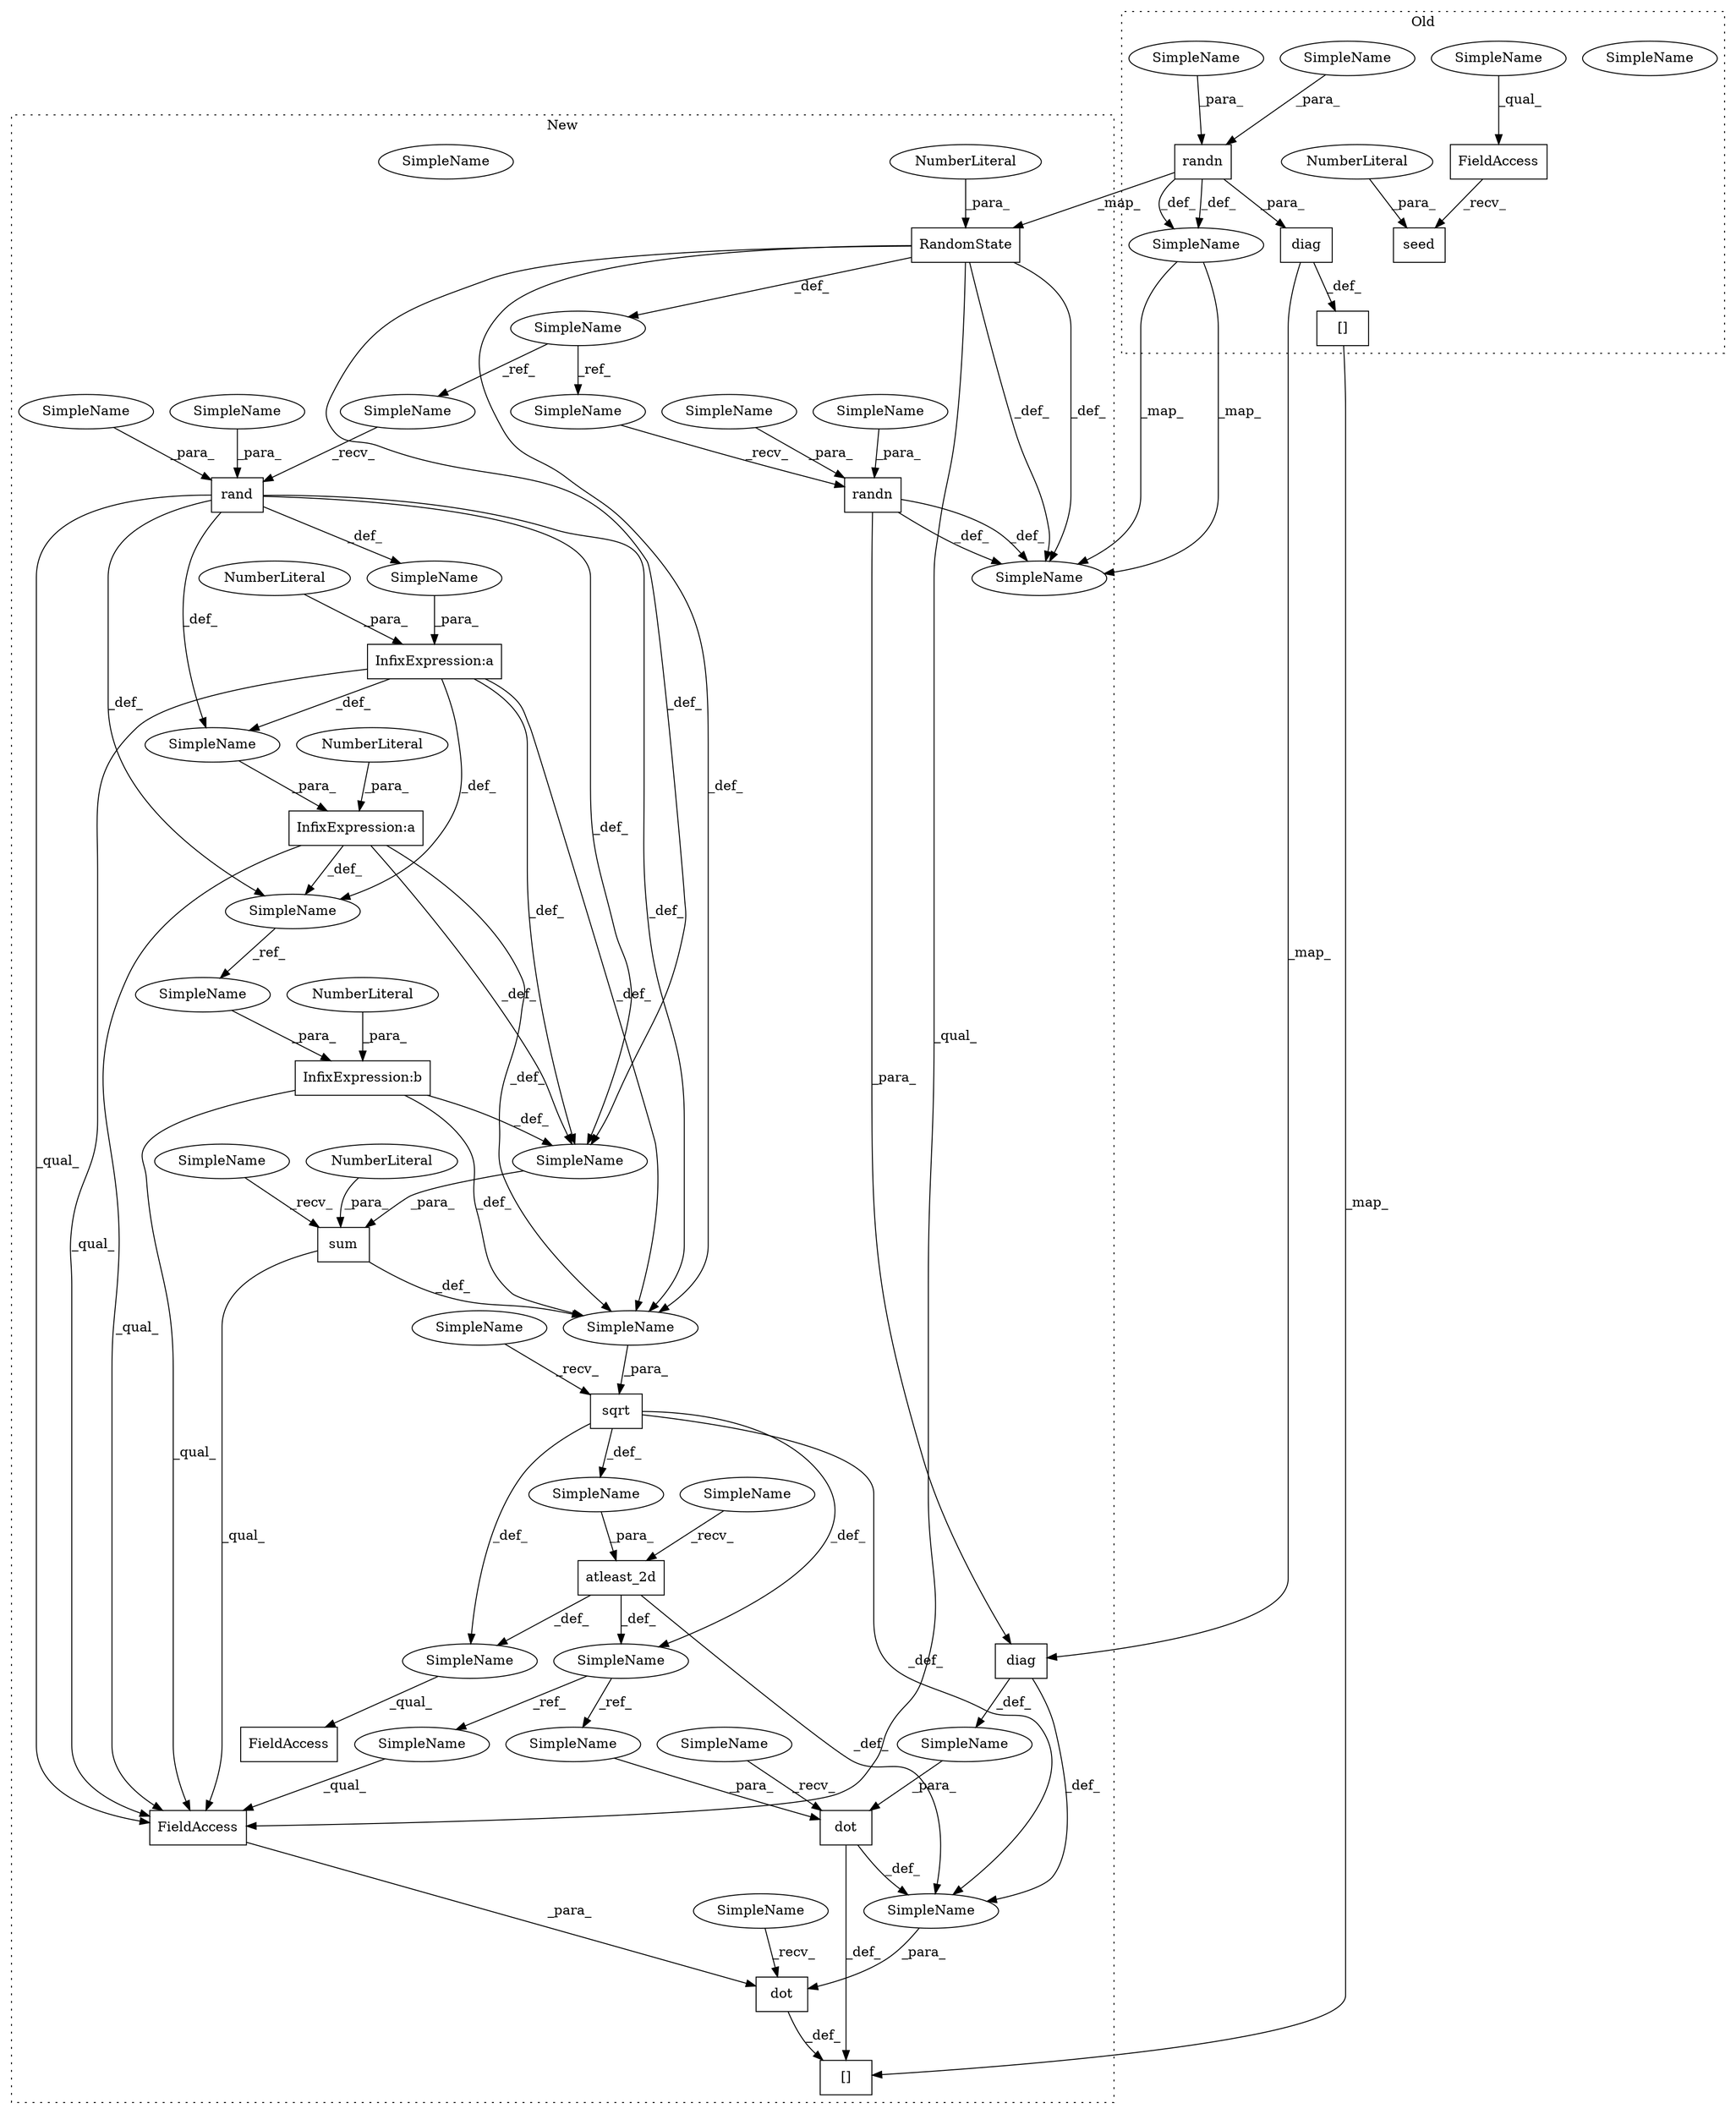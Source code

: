 digraph G {
subgraph cluster0 {
1 [label="diag" a="32" s="455,468" l="5,1" shape="box"];
5 [label="[]" a="2" s="438,447" l="8,1" shape="box"];
9 [label="randn" a="32" s="273,284" l="6,1" shape="box"];
31 [label="SimpleName" a="42" s="240" l="5" shape="ellipse"];
34 [label="SimpleName" a="42" s="240" l="5" shape="ellipse"];
39 [label="FieldAccess" a="22" s="211" l="12" shape="box"];
40 [label="seed" a="32" s="224,233" l="5,1" shape="box"];
41 [label="NumberLiteral" a="34" s="229" l="4" shape="ellipse"];
50 [label="SimpleName" a="42" s="279" l="2" shape="ellipse"];
54 [label="SimpleName" a="42" s="211" l="5" shape="ellipse"];
55 [label="SimpleName" a="42" s="282" l="2" shape="ellipse"];
label = "Old";
style="dotted";
}
subgraph cluster1 {
2 [label="diag" a="32" s="593,606" l="5,1" shape="box"];
3 [label="dot" a="32" s="571,612" l="4,1" shape="box"];
4 [label="atleast_2d" a="32" s="359,400" l="11,1" shape="box"];
6 [label="[]" a="2" s="554,563" l="8,1" shape="box"];
7 [label="SimpleName" a="42" s="" l="" shape="ellipse"];
8 [label="dot" a="32" s="581,607" l="4,1" shape="box"];
10 [label="RandomState" a="32" s="250,266" l="12,1" shape="box"];
11 [label="InfixExpression:a" a="27" s="321" l="3" shape="box"];
12 [label="InfixExpression:a" a="27" s="339" l="3" shape="box"];
13 [label="InfixExpression:b" a="27" s="392" l="3" shape="box"];
14 [label="NumberLiteral" a="34" s="342" l="1" shape="ellipse"];
15 [label="NumberLiteral" a="34" s="262" l="4" shape="ellipse"];
16 [label="NumberLiteral" a="34" s="320" l="1" shape="ellipse"];
17 [label="NumberLiteral" a="34" s="395" l="1" shape="ellipse"];
18 [label="SimpleName" a="42" s="234" l="2" shape="ellipse"];
19 [label="randn" a="32" s="296,307" l="6,1" shape="box"];
20 [label="SimpleName" a="42" s="" l="" shape="ellipse"];
21 [label="SimpleName" a="42" s="" l="" shape="ellipse"];
22 [label="SimpleName" a="42" s="" l="" shape="ellipse"];
23 [label="SimpleName" a="42" s="350" l="1" shape="ellipse"];
24 [label="SimpleName" a="42" s="" l="" shape="ellipse"];
25 [label="SimpleName" a="42" s="316" l="1" shape="ellipse"];
26 [label="sum" a="32" s="387,398" l="4,1" shape="box"];
27 [label="NumberLiteral" a="34" s="397" l="1" shape="ellipse"];
28 [label="rand" a="32" s="327,337" l="5,1" shape="box"];
29 [label="SimpleName" a="42" s="" l="" shape="ellipse"];
30 [label="FieldAccess" a="22" s="353" l="50" shape="box"];
32 [label="SimpleName" a="42" s="273" l="5" shape="ellipse"];
33 [label="SimpleName" a="42" s="273" l="5" shape="ellipse"];
35 [label="sqrt" a="32" s="376,399" l="5,1" shape="box"];
36 [label="FieldAccess" a="22" s="609" l="3" shape="box"];
37 [label="SimpleName" a="42" s="" l="" shape="ellipse"];
38 [label="SimpleName" a="42" s="" l="" shape="ellipse"];
42 [label="SimpleName" a="42" s="293" l="2" shape="ellipse"];
43 [label="SimpleName" a="42" s="324" l="2" shape="ellipse"];
44 [label="SimpleName" a="42" s="302" l="2" shape="ellipse"];
45 [label="SimpleName" a="42" s="565" l="5" shape="ellipse"];
46 [label="SimpleName" a="42" s="353" l="5" shape="ellipse"];
47 [label="SimpleName" a="42" s="575" l="5" shape="ellipse"];
48 [label="SimpleName" a="42" s="370" l="5" shape="ellipse"];
49 [label="SimpleName" a="42" s="381" l="5" shape="ellipse"];
51 [label="SimpleName" a="42" s="332" l="2" shape="ellipse"];
52 [label="SimpleName" a="42" s="305" l="2" shape="ellipse"];
53 [label="SimpleName" a="42" s="335" l="2" shape="ellipse"];
56 [label="SimpleName" a="42" s="391" l="1" shape="ellipse"];
57 [label="SimpleName" a="42" s="609" l="1" shape="ellipse"];
58 [label="SimpleName" a="42" s="585" l="1" shape="ellipse"];
label = "New";
style="dotted";
}
1 -> 2 [label="_map_"];
1 -> 5 [label="_def_"];
2 -> 22 [label="_def_"];
2 -> 7 [label="_def_"];
3 -> 6 [label="_def_"];
4 -> 23 [label="_def_"];
4 -> 22 [label="_def_"];
4 -> 29 [label="_def_"];
5 -> 6 [label="_map_"];
7 -> 8 [label="_para_"];
8 -> 6 [label="_def_"];
8 -> 22 [label="_def_"];
9 -> 34 [label="_def_"];
9 -> 1 [label="_para_"];
9 -> 34 [label="_def_"];
9 -> 10 [label="_map_"];
10 -> 38 [label="_def_"];
10 -> 37 [label="_def_"];
10 -> 33 [label="_def_"];
10 -> 36 [label="_qual_"];
10 -> 18 [label="_def_"];
10 -> 33 [label="_def_"];
11 -> 24 [label="_def_"];
11 -> 36 [label="_qual_"];
11 -> 25 [label="_def_"];
11 -> 37 [label="_def_"];
11 -> 38 [label="_def_"];
12 -> 25 [label="_def_"];
12 -> 36 [label="_qual_"];
12 -> 37 [label="_def_"];
12 -> 38 [label="_def_"];
13 -> 38 [label="_def_"];
13 -> 36 [label="_qual_"];
13 -> 37 [label="_def_"];
14 -> 12 [label="_para_"];
15 -> 10 [label="_para_"];
16 -> 11 [label="_para_"];
17 -> 13 [label="_para_"];
18 -> 43 [label="_ref_"];
18 -> 42 [label="_ref_"];
19 -> 2 [label="_para_"];
19 -> 33 [label="_def_"];
19 -> 33 [label="_def_"];
20 -> 4 [label="_para_"];
21 -> 11 [label="_para_"];
22 -> 3 [label="_para_"];
23 -> 58 [label="_ref_"];
23 -> 57 [label="_ref_"];
24 -> 12 [label="_para_"];
25 -> 56 [label="_ref_"];
26 -> 36 [label="_qual_"];
26 -> 38 [label="_def_"];
27 -> 26 [label="_para_"];
28 -> 36 [label="_qual_"];
28 -> 37 [label="_def_"];
28 -> 38 [label="_def_"];
28 -> 25 [label="_def_"];
28 -> 24 [label="_def_"];
28 -> 21 [label="_def_"];
29 -> 30 [label="_qual_"];
34 -> 33 [label="_map_"];
34 -> 33 [label="_map_"];
35 -> 23 [label="_def_"];
35 -> 20 [label="_def_"];
35 -> 22 [label="_def_"];
35 -> 29 [label="_def_"];
36 -> 3 [label="_para_"];
37 -> 26 [label="_para_"];
38 -> 35 [label="_para_"];
39 -> 40 [label="_recv_"];
41 -> 40 [label="_para_"];
42 -> 19 [label="_recv_"];
43 -> 28 [label="_recv_"];
44 -> 19 [label="_para_"];
45 -> 3 [label="_recv_"];
46 -> 4 [label="_recv_"];
47 -> 8 [label="_recv_"];
48 -> 35 [label="_recv_"];
49 -> 26 [label="_recv_"];
50 -> 9 [label="_para_"];
51 -> 28 [label="_para_"];
52 -> 19 [label="_para_"];
53 -> 28 [label="_para_"];
54 -> 39 [label="_qual_"];
55 -> 9 [label="_para_"];
56 -> 13 [label="_para_"];
57 -> 36 [label="_qual_"];
58 -> 8 [label="_para_"];
}